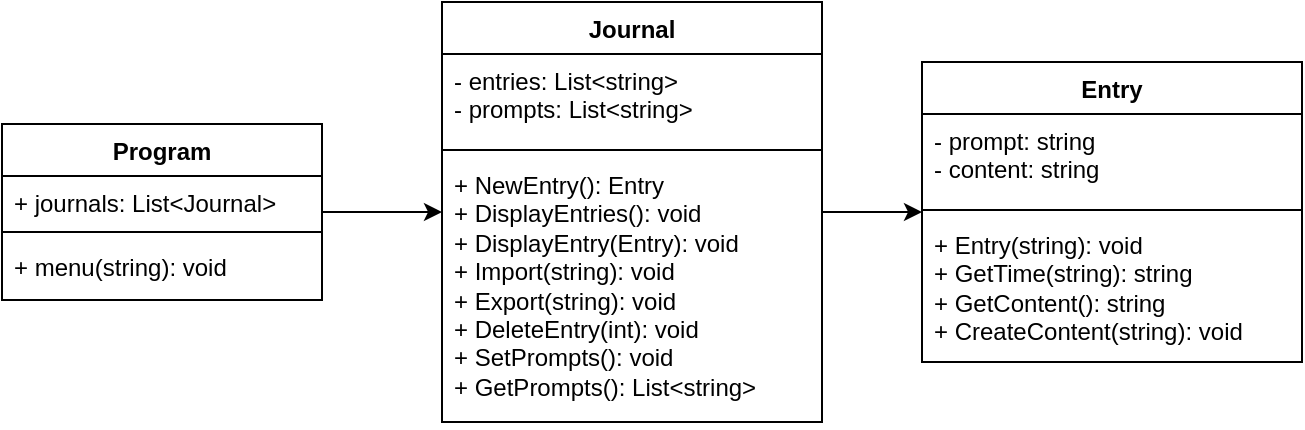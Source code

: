 <mxfile version="24.2.5" type="device">
  <diagram name="Page-1" id="cpQfsHpUNNZVW2A89Rhb">
    <mxGraphModel dx="1290" dy="780" grid="1" gridSize="10" guides="1" tooltips="1" connect="1" arrows="1" fold="1" page="1" pageScale="1" pageWidth="850" pageHeight="1100" math="0" shadow="0">
      <root>
        <mxCell id="0" />
        <mxCell id="1" parent="0" />
        <mxCell id="jvOhJYkhe5JWHvBt0RlO-10" value="" style="edgeStyle=orthogonalEdgeStyle;rounded=0;orthogonalLoop=1;jettySize=auto;html=1;" edge="1" parent="1" source="jvOhJYkhe5JWHvBt0RlO-2" target="jvOhJYkhe5JWHvBt0RlO-6">
          <mxGeometry relative="1" as="geometry" />
        </mxCell>
        <mxCell id="jvOhJYkhe5JWHvBt0RlO-2" value="Program" style="swimlane;fontStyle=1;align=center;verticalAlign=top;childLayout=stackLayout;horizontal=1;startSize=26;horizontalStack=0;resizeParent=1;resizeParentMax=0;resizeLast=0;collapsible=1;marginBottom=0;whiteSpace=wrap;html=1;" vertex="1" parent="1">
          <mxGeometry x="100" y="211" width="160" height="88" as="geometry" />
        </mxCell>
        <mxCell id="jvOhJYkhe5JWHvBt0RlO-3" value="&lt;div&gt;+ journals: List&amp;lt;Journal&amp;gt;&lt;/div&gt;" style="text;strokeColor=none;fillColor=none;align=left;verticalAlign=top;spacingLeft=4;spacingRight=4;overflow=hidden;rotatable=0;points=[[0,0.5],[1,0.5]];portConstraint=eastwest;whiteSpace=wrap;html=1;" vertex="1" parent="jvOhJYkhe5JWHvBt0RlO-2">
          <mxGeometry y="26" width="160" height="24" as="geometry" />
        </mxCell>
        <mxCell id="jvOhJYkhe5JWHvBt0RlO-4" value="" style="line;strokeWidth=1;fillColor=none;align=left;verticalAlign=middle;spacingTop=-1;spacingLeft=3;spacingRight=3;rotatable=0;labelPosition=right;points=[];portConstraint=eastwest;strokeColor=inherit;" vertex="1" parent="jvOhJYkhe5JWHvBt0RlO-2">
          <mxGeometry y="50" width="160" height="8" as="geometry" />
        </mxCell>
        <mxCell id="jvOhJYkhe5JWHvBt0RlO-5" value="+ menu(string): void" style="text;strokeColor=none;fillColor=none;align=left;verticalAlign=top;spacingLeft=4;spacingRight=4;overflow=hidden;rotatable=0;points=[[0,0.5],[1,0.5]];portConstraint=eastwest;whiteSpace=wrap;html=1;" vertex="1" parent="jvOhJYkhe5JWHvBt0RlO-2">
          <mxGeometry y="58" width="160" height="30" as="geometry" />
        </mxCell>
        <mxCell id="jvOhJYkhe5JWHvBt0RlO-15" value="" style="edgeStyle=orthogonalEdgeStyle;rounded=0;orthogonalLoop=1;jettySize=auto;html=1;" edge="1" parent="1" source="jvOhJYkhe5JWHvBt0RlO-6" target="jvOhJYkhe5JWHvBt0RlO-11">
          <mxGeometry relative="1" as="geometry" />
        </mxCell>
        <mxCell id="jvOhJYkhe5JWHvBt0RlO-6" value="Journal" style="swimlane;fontStyle=1;align=center;verticalAlign=top;childLayout=stackLayout;horizontal=1;startSize=26;horizontalStack=0;resizeParent=1;resizeParentMax=0;resizeLast=0;collapsible=1;marginBottom=0;whiteSpace=wrap;html=1;" vertex="1" parent="1">
          <mxGeometry x="320" y="150" width="190" height="210" as="geometry" />
        </mxCell>
        <mxCell id="jvOhJYkhe5JWHvBt0RlO-7" value="- entries: List&amp;lt;string&amp;gt;&lt;div&gt;- prompts: List&amp;lt;string&amp;gt;&lt;/div&gt;" style="text;strokeColor=none;fillColor=none;align=left;verticalAlign=top;spacingLeft=4;spacingRight=4;overflow=hidden;rotatable=0;points=[[0,0.5],[1,0.5]];portConstraint=eastwest;whiteSpace=wrap;html=1;" vertex="1" parent="jvOhJYkhe5JWHvBt0RlO-6">
          <mxGeometry y="26" width="190" height="44" as="geometry" />
        </mxCell>
        <mxCell id="jvOhJYkhe5JWHvBt0RlO-8" value="" style="line;strokeWidth=1;fillColor=none;align=left;verticalAlign=middle;spacingTop=-1;spacingLeft=3;spacingRight=3;rotatable=0;labelPosition=right;points=[];portConstraint=eastwest;strokeColor=inherit;" vertex="1" parent="jvOhJYkhe5JWHvBt0RlO-6">
          <mxGeometry y="70" width="190" height="8" as="geometry" />
        </mxCell>
        <mxCell id="jvOhJYkhe5JWHvBt0RlO-9" value="+ NewEntry(): Entry&lt;div&gt;+ DisplayEntries(): void&lt;/div&gt;&lt;div&gt;+ DisplayEntry(Entry): void&lt;/div&gt;&lt;div&gt;+ Import(string): void&lt;/div&gt;&lt;div&gt;+ Export(string): void&lt;/div&gt;&lt;div&gt;+ DeleteEntry(int): void&lt;/div&gt;&lt;div&gt;+ SetPrompts(): void&lt;/div&gt;&lt;div&gt;+ GetPrompts(): List&amp;lt;string&amp;gt;&lt;/div&gt;" style="text;strokeColor=none;fillColor=none;align=left;verticalAlign=top;spacingLeft=4;spacingRight=4;overflow=hidden;rotatable=0;points=[[0,0.5],[1,0.5]];portConstraint=eastwest;whiteSpace=wrap;html=1;" vertex="1" parent="jvOhJYkhe5JWHvBt0RlO-6">
          <mxGeometry y="78" width="190" height="132" as="geometry" />
        </mxCell>
        <mxCell id="jvOhJYkhe5JWHvBt0RlO-11" value="Entry" style="swimlane;fontStyle=1;align=center;verticalAlign=top;childLayout=stackLayout;horizontal=1;startSize=26;horizontalStack=0;resizeParent=1;resizeParentMax=0;resizeLast=0;collapsible=1;marginBottom=0;whiteSpace=wrap;html=1;" vertex="1" parent="1">
          <mxGeometry x="560" y="180" width="190" height="150" as="geometry" />
        </mxCell>
        <mxCell id="jvOhJYkhe5JWHvBt0RlO-12" value="&lt;div&gt;- prompt: string&lt;/div&gt;&lt;div&gt;- content: string&lt;/div&gt;" style="text;strokeColor=none;fillColor=none;align=left;verticalAlign=top;spacingLeft=4;spacingRight=4;overflow=hidden;rotatable=0;points=[[0,0.5],[1,0.5]];portConstraint=eastwest;whiteSpace=wrap;html=1;" vertex="1" parent="jvOhJYkhe5JWHvBt0RlO-11">
          <mxGeometry y="26" width="190" height="44" as="geometry" />
        </mxCell>
        <mxCell id="jvOhJYkhe5JWHvBt0RlO-13" value="" style="line;strokeWidth=1;fillColor=none;align=left;verticalAlign=middle;spacingTop=-1;spacingLeft=3;spacingRight=3;rotatable=0;labelPosition=right;points=[];portConstraint=eastwest;strokeColor=inherit;" vertex="1" parent="jvOhJYkhe5JWHvBt0RlO-11">
          <mxGeometry y="70" width="190" height="8" as="geometry" />
        </mxCell>
        <mxCell id="jvOhJYkhe5JWHvBt0RlO-14" value="&lt;div&gt;+ Entry(string): void&lt;/div&gt;&lt;div&gt;+ GetTime(string): string&lt;/div&gt;&lt;div&gt;+ GetContent(): string&lt;/div&gt;&lt;div&gt;+ CreateContent(string): void&lt;/div&gt;" style="text;strokeColor=none;fillColor=none;align=left;verticalAlign=top;spacingLeft=4;spacingRight=4;overflow=hidden;rotatable=0;points=[[0,0.5],[1,0.5]];portConstraint=eastwest;whiteSpace=wrap;html=1;" vertex="1" parent="jvOhJYkhe5JWHvBt0RlO-11">
          <mxGeometry y="78" width="190" height="72" as="geometry" />
        </mxCell>
      </root>
    </mxGraphModel>
  </diagram>
</mxfile>
